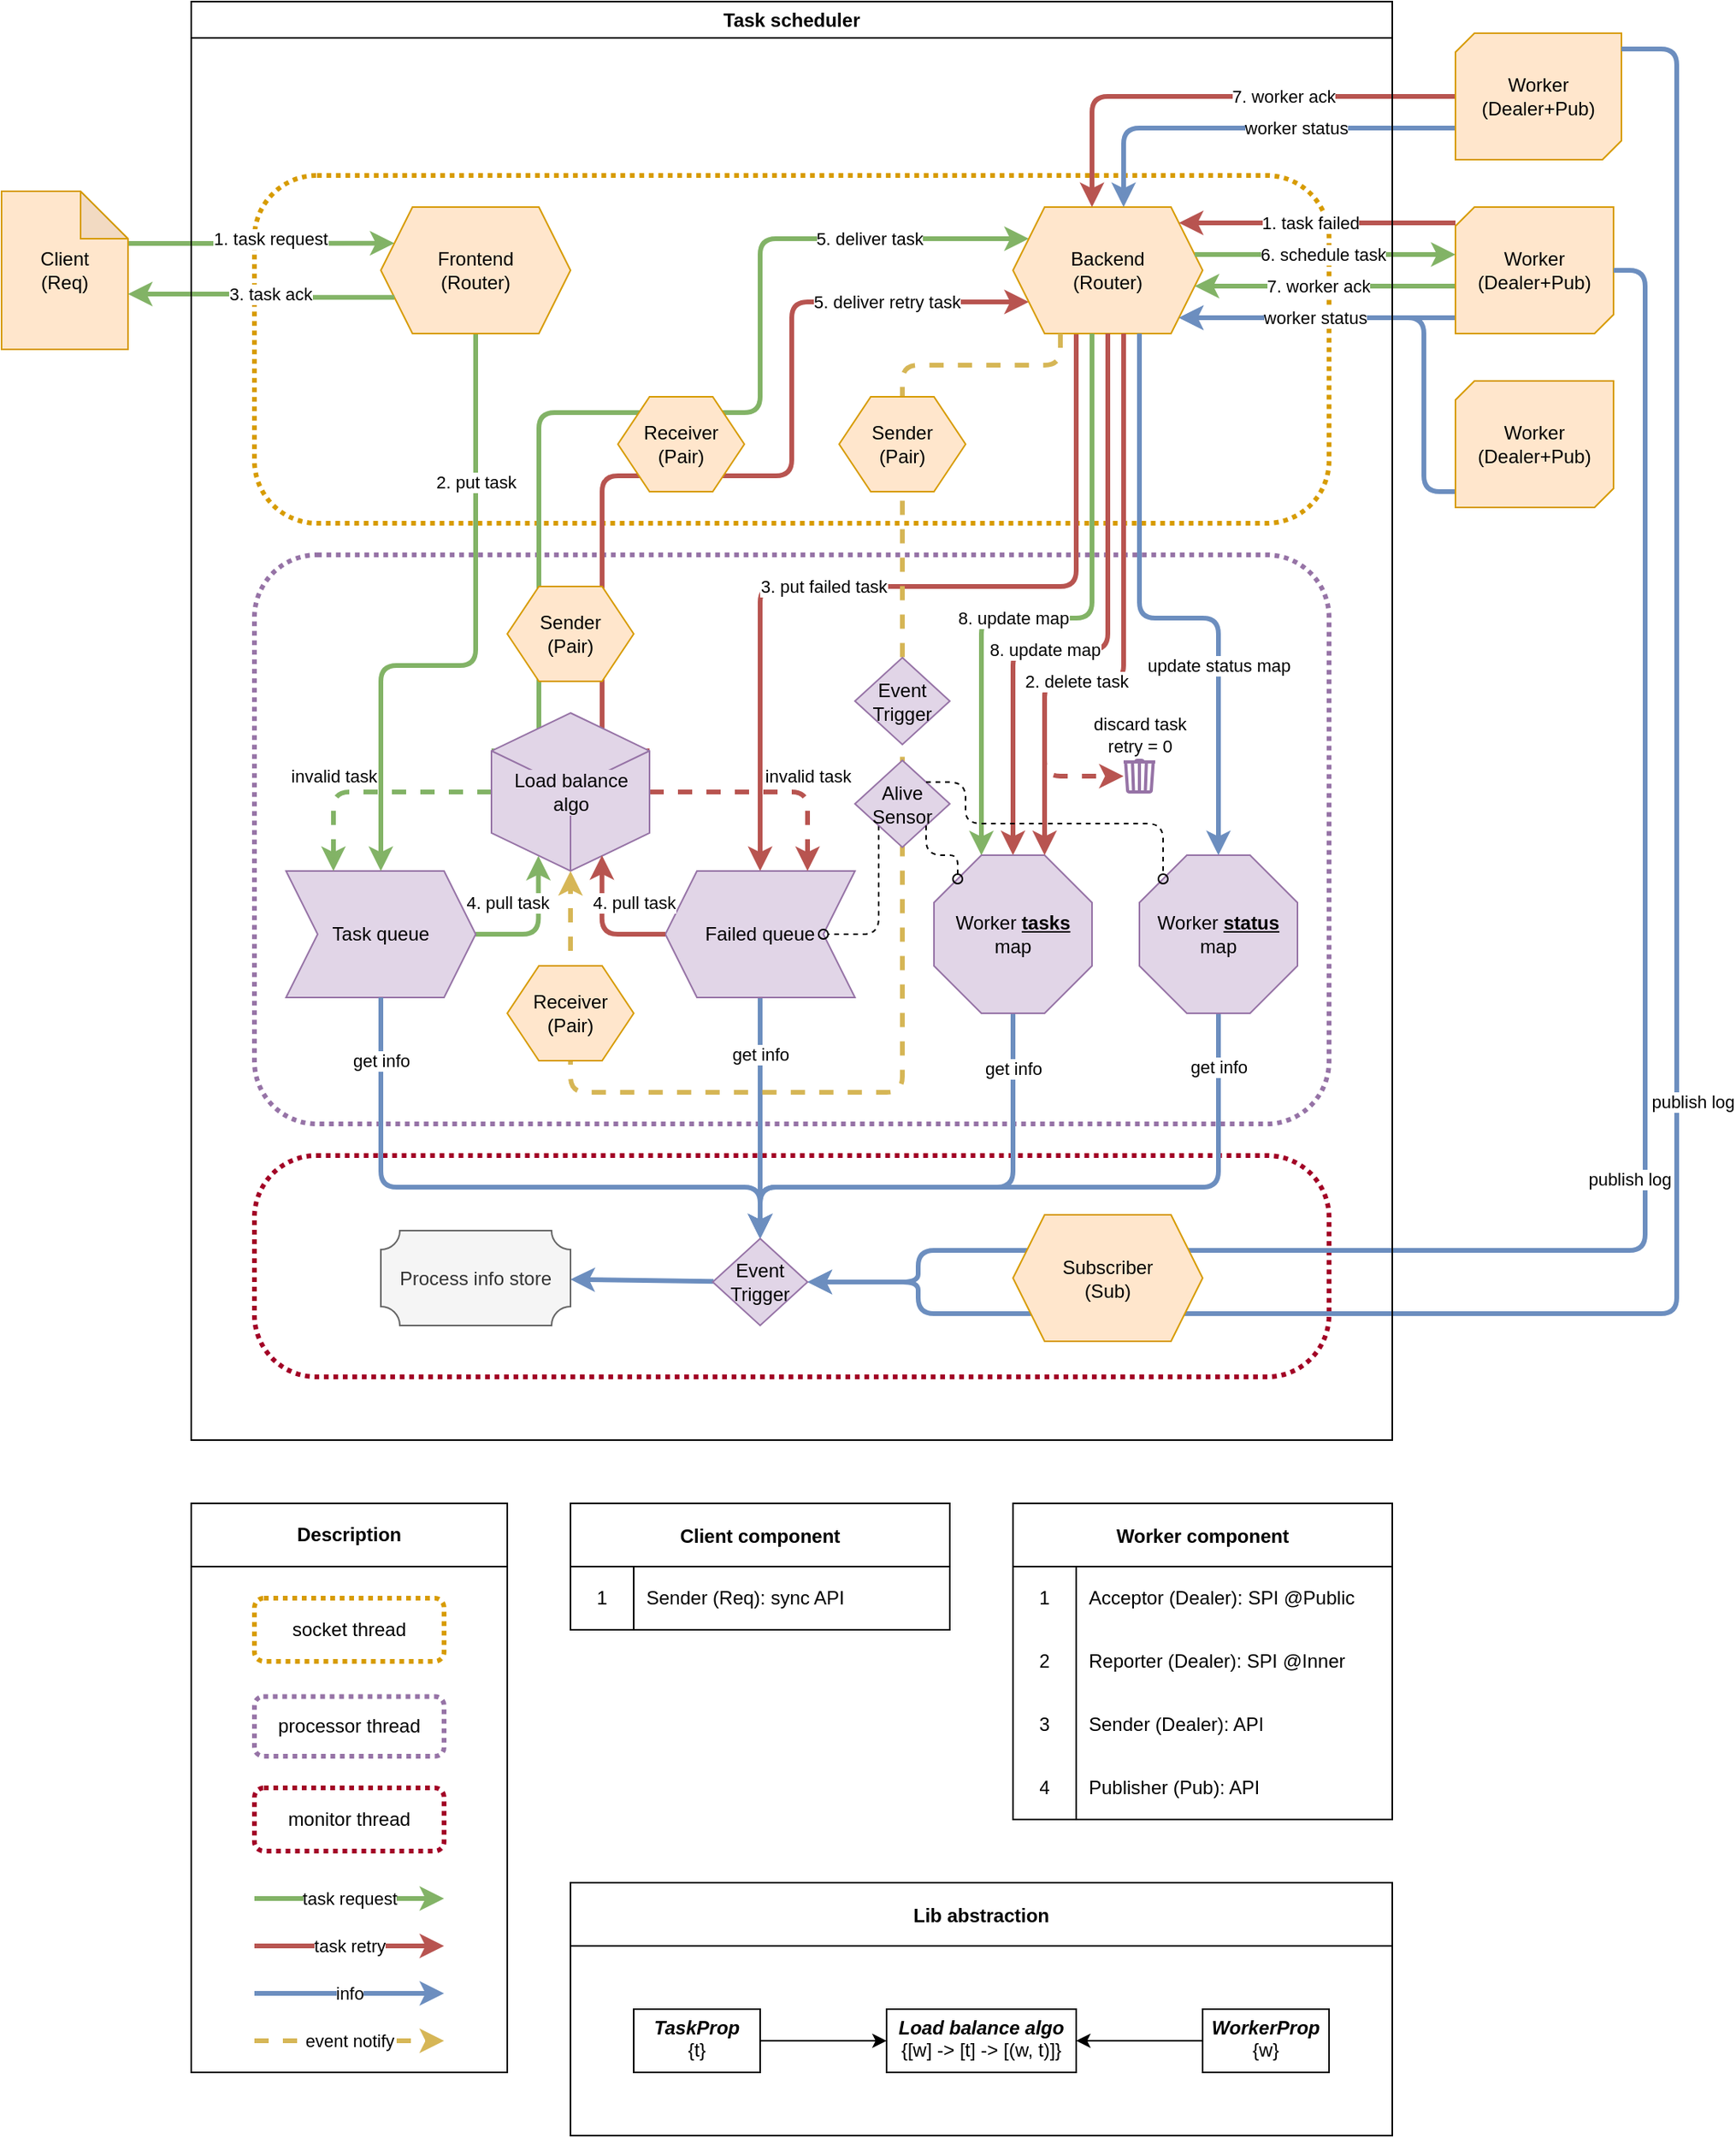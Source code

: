 <mxfile>
    <diagram id="xiL-nLfTT3lPNEiGtB9C" name="Page-1">
        <mxGraphModel dx="1434" dy="1927" grid="1" gridSize="10" guides="1" tooltips="1" connect="1" arrows="1" fold="1" page="1" pageScale="1" pageWidth="850" pageHeight="1100" math="0" shadow="0">
            <root>
                <mxCell id="0"/>
                <mxCell id="1" parent="0"/>
                <mxCell id="66" value="" style="rounded=1;whiteSpace=wrap;html=1;fillColor=none;dashed=1;strokeWidth=3;strokeColor=#9673A6;dashPattern=1 1;arcSize=11;" parent="1" vertex="1">
                    <mxGeometry x="440" y="320" width="680" height="360" as="geometry"/>
                </mxCell>
                <mxCell id="65" value="" style="rounded=1;whiteSpace=wrap;html=1;fillColor=none;dashed=1;strokeWidth=3;strokeColor=#D79B00;dashPattern=1 1;arcSize=18;" parent="1" vertex="1">
                    <mxGeometry x="440" y="80" width="680" height="220" as="geometry"/>
                </mxCell>
                <mxCell id="21" value="5. deliver task" style="edgeStyle=orthogonalEdgeStyle;html=1;fillColor=#d5e8d4;strokeColor=#82b366;strokeWidth=3;exitX=0;exitY=0;exitDx=0;exitDy=24.008;exitPerimeter=0;" parent="1" source="20" target="5" edge="1">
                    <mxGeometry x="0.697" relative="1" as="geometry">
                        <Array as="points">
                            <mxPoint x="620" y="444"/>
                            <mxPoint x="620" y="230"/>
                            <mxPoint x="760" y="230"/>
                            <mxPoint x="760" y="120"/>
                        </Array>
                        <mxPoint as="offset"/>
                        <mxPoint x="620" y="230" as="targetPoint"/>
                    </mxGeometry>
                </mxCell>
                <mxCell id="27" value="5. deliver retry task" style="edgeStyle=orthogonalEdgeStyle;html=1;rounded=1;strokeColor=#b85450;strokeWidth=3;align=center;verticalAlign=middle;fontFamily=Helvetica;fontSize=11;fontColor=default;labelBackgroundColor=default;endArrow=classic;fillColor=#f8cecc;exitX=0;exitY=0;exitDx=100;exitDy=24.008;exitPerimeter=0;" parent="1" source="20" target="5" edge="1">
                    <mxGeometry x="0.692" relative="1" as="geometry">
                        <Array as="points">
                            <mxPoint x="660" y="444"/>
                            <mxPoint x="660" y="270"/>
                            <mxPoint x="780" y="270"/>
                            <mxPoint x="780" y="160"/>
                        </Array>
                        <mxPoint as="offset"/>
                        <mxPoint x="660" y="280" as="targetPoint"/>
                    </mxGeometry>
                </mxCell>
                <mxCell id="90" value="" style="rounded=1;whiteSpace=wrap;html=1;fillColor=none;dashed=1;dashPattern=1 1;strokeWidth=3;strokeColor=#A20025;container=0;arcSize=28;" parent="1" vertex="1">
                    <mxGeometry x="440" y="700" width="680" height="140" as="geometry"/>
                </mxCell>
                <mxCell id="62" value="" style="edgeStyle=orthogonalEdgeStyle;html=1;rounded=1;strokeColor=#6c8ebf;strokeWidth=3;align=center;verticalAlign=middle;fontFamily=Helvetica;fontSize=11;fontColor=default;labelBackgroundColor=default;endArrow=classic;fillColor=#dae8fc;" parent="1" source="61" target="5" edge="1">
                    <mxGeometry x="-0.506" relative="1" as="geometry">
                        <Array as="points">
                            <mxPoint x="1180" y="280"/>
                            <mxPoint x="1180" y="170"/>
                        </Array>
                        <mxPoint as="offset"/>
                    </mxGeometry>
                </mxCell>
                <mxCell id="7" value="1. task request" style="edgeStyle=orthogonalEdgeStyle;html=1;entryX=0;entryY=0.25;entryDx=0;entryDy=0;fillColor=#d5e8d4;strokeColor=#82b366;strokeWidth=3;" parent="1" source="2" target="4" edge="1">
                    <mxGeometry x="0.068" y="3" relative="1" as="geometry">
                        <Array as="points">
                            <mxPoint x="370" y="123"/>
                            <mxPoint x="370" y="123"/>
                        </Array>
                        <mxPoint as="offset"/>
                    </mxGeometry>
                </mxCell>
                <mxCell id="2" value="&lt;div&gt;Client&lt;/div&gt;&lt;div&gt;(&lt;span style=&quot;color: rgb(0, 0, 0); background-color: transparent;&quot;&gt;Req&lt;/span&gt;&lt;span style=&quot;background-color: transparent;&quot;&gt;)&lt;/span&gt;&lt;/div&gt;" style="shape=note;whiteSpace=wrap;html=1;backgroundOutline=1;darkOpacity=0.05;fillColor=#ffe6cc;strokeColor=#d79b00;" parent="1" vertex="1">
                    <mxGeometry x="280" y="90" width="80" height="100" as="geometry"/>
                </mxCell>
                <mxCell id="14" value="4. pull task" style="edgeStyle=orthogonalEdgeStyle;html=1;fillColor=#d5e8d4;strokeColor=#82b366;strokeWidth=3;exitX=1;exitY=0.5;exitDx=0;exitDy=0;entryX=0.297;entryY=0.904;entryDx=0;entryDy=0;entryPerimeter=0;" parent="1" source="3" target="20" edge="1">
                    <mxGeometry x="0.337" y="20" relative="1" as="geometry">
                        <Array as="points">
                            <mxPoint x="620" y="560"/>
                        </Array>
                        <mxPoint as="offset"/>
                    </mxGeometry>
                </mxCell>
                <mxCell id="3" value="Task queue" style="shape=step;perimeter=stepPerimeter;whiteSpace=wrap;html=1;fixedSize=1;fillColor=#e1d5e7;strokeColor=#9673a6;" parent="1" vertex="1">
                    <mxGeometry x="460" y="520" width="120" height="80" as="geometry"/>
                </mxCell>
                <mxCell id="12" value="2. put task" style="edgeStyle=orthogonalEdgeStyle;html=1;exitX=0.5;exitY=1;exitDx=0;exitDy=0;entryX=0.5;entryY=0;entryDx=0;entryDy=0;fillColor=#d5e8d4;strokeColor=#82b366;strokeWidth=3;" parent="1" source="4" target="3" edge="1">
                    <mxGeometry x="-0.529" relative="1" as="geometry">
                        <Array as="points">
                            <mxPoint x="580" y="390"/>
                            <mxPoint x="520" y="390"/>
                        </Array>
                        <mxPoint as="offset"/>
                    </mxGeometry>
                </mxCell>
                <mxCell id="4" value="Frontend&lt;div&gt;(&lt;span style=&quot;color: rgb(0, 0, 0); background-color: transparent;&quot;&gt;Router&lt;/span&gt;&lt;span style=&quot;background-color: transparent;&quot;&gt;)&lt;/span&gt;&lt;/div&gt;" style="shape=hexagon;perimeter=hexagonPerimeter2;whiteSpace=wrap;html=1;fixedSize=1;fillColor=#ffe6cc;strokeColor=#d79b00;" parent="1" vertex="1">
                    <mxGeometry x="520" y="100" width="120" height="80" as="geometry"/>
                </mxCell>
                <mxCell id="25" value="3. put failed task" style="edgeStyle=orthogonalEdgeStyle;html=1;rounded=1;strokeColor=#b85450;strokeWidth=3;align=center;verticalAlign=middle;fontFamily=Helvetica;fontSize=11;fontColor=default;labelBackgroundColor=default;endArrow=classic;fillColor=#f8cecc;" parent="1" source="5" target="8" edge="1">
                    <mxGeometry x="0.185" relative="1" as="geometry">
                        <mxPoint x="830" y="280" as="sourcePoint"/>
                        <mxPoint x="760" y="520" as="targetPoint"/>
                        <Array as="points">
                            <mxPoint x="960" y="340"/>
                            <mxPoint x="760" y="340"/>
                        </Array>
                        <mxPoint as="offset"/>
                    </mxGeometry>
                </mxCell>
                <mxCell id="109" style="edgeStyle=orthogonalEdgeStyle;html=1;rounded=1;strokeColor=#b85450;strokeWidth=3;align=center;verticalAlign=middle;fontFamily=Helvetica;fontSize=11;fontColor=default;labelBackgroundColor=default;endArrow=classic;fillColor=#f8cecc;dashed=1;" parent="1" source="5" target="86" edge="1">
                    <mxGeometry relative="1" as="geometry">
                        <Array as="points">
                            <mxPoint x="990" y="400"/>
                            <mxPoint x="940" y="400"/>
                            <mxPoint x="940" y="460"/>
                            <mxPoint x="1000" y="460"/>
                        </Array>
                    </mxGeometry>
                </mxCell>
                <mxCell id="5" value="Backend&lt;div&gt;(&lt;span style=&quot;color: rgb(0, 0, 0); background-color: transparent;&quot;&gt;Router)&lt;/span&gt;&lt;/div&gt;" style="shape=hexagon;perimeter=hexagonPerimeter2;whiteSpace=wrap;html=1;fixedSize=1;fillColor=#ffe6cc;strokeColor=#d79b00;" parent="1" vertex="1">
                    <mxGeometry x="920" y="100" width="120" height="80" as="geometry"/>
                </mxCell>
                <mxCell id="17" value="7. worker ack" style="edgeStyle=orthogonalEdgeStyle;html=1;fillColor=#d5e8d4;strokeColor=#82b366;strokeWidth=3;" parent="1" source="6" target="5" edge="1">
                    <mxGeometry x="0.053" relative="1" as="geometry">
                        <mxPoint x="1070" y="110" as="targetPoint"/>
                        <Array as="points">
                            <mxPoint x="1170" y="150"/>
                            <mxPoint x="1170" y="150"/>
                        </Array>
                        <mxPoint as="offset"/>
                    </mxGeometry>
                </mxCell>
                <mxCell id="23" value="1. task failed" style="edgeStyle=orthogonalEdgeStyle;html=1;rounded=1;strokeColor=#b85450;strokeWidth=3;align=center;verticalAlign=middle;fontFamily=Helvetica;fontSize=11;fontColor=default;labelBackgroundColor=default;endArrow=classic;fillColor=#f8cecc;" parent="1" source="6" target="5" edge="1">
                    <mxGeometry x="0.053" relative="1" as="geometry">
                        <Array as="points">
                            <mxPoint x="1120" y="110"/>
                            <mxPoint x="1120" y="110"/>
                        </Array>
                        <mxPoint as="offset"/>
                    </mxGeometry>
                </mxCell>
                <mxCell id="54" value="worker status" style="edgeStyle=orthogonalEdgeStyle;html=1;rounded=1;strokeColor=#6c8ebf;strokeWidth=3;align=center;verticalAlign=middle;fontFamily=Helvetica;fontSize=11;fontColor=default;labelBackgroundColor=default;endArrow=classic;fillColor=#dae8fc;" parent="1" source="6" target="5" edge="1">
                    <mxGeometry x="0.017" relative="1" as="geometry">
                        <Array as="points">
                            <mxPoint x="1060" y="170"/>
                            <mxPoint x="1060" y="170"/>
                        </Array>
                        <mxPoint as="offset"/>
                    </mxGeometry>
                </mxCell>
                <mxCell id="6" value="&lt;span style=&quot;color: rgb(0, 0, 0);&quot;&gt;Worker&lt;/span&gt;&lt;div&gt;(&lt;span style=&quot;background-color: transparent; color: rgb(0, 0, 0);&quot;&gt;Dealer+Pub&lt;/span&gt;&lt;span style=&quot;background-color: transparent;&quot;&gt;)&lt;/span&gt;&lt;/div&gt;" style="verticalLabelPosition=middle;verticalAlign=middle;shape=mxgraph.basic.diag_snip_rect;dx=6;whiteSpace=wrap;html=1;horizontal=1;labelPosition=center;align=center;fillColor=#ffe6cc;strokeColor=#d79b00;" parent="1" vertex="1">
                    <mxGeometry x="1200" y="100" width="100" height="80" as="geometry"/>
                </mxCell>
                <mxCell id="39" value="get info" style="edgeStyle=orthogonalEdgeStyle;html=1;rounded=1;strokeColor=#6c8ebf;strokeWidth=3;align=center;verticalAlign=middle;fontFamily=Helvetica;fontSize=11;fontColor=default;labelBackgroundColor=default;endArrow=classic;fillColor=#dae8fc;entryX=0.5;entryY=0;entryDx=0;entryDy=0;" parent="1" source="8" target="110" edge="1">
                    <mxGeometry x="-0.536" relative="1" as="geometry">
                        <Array as="points">
                            <mxPoint x="760" y="730"/>
                            <mxPoint x="760" y="730"/>
                        </Array>
                        <mxPoint as="offset"/>
                        <mxPoint x="760" y="750" as="targetPoint"/>
                    </mxGeometry>
                </mxCell>
                <mxCell id="8" value="Failed queue" style="shape=step;perimeter=stepPerimeter;whiteSpace=wrap;html=1;fixedSize=1;fillColor=#e1d5e7;strokeColor=#9673a6;direction=west;" parent="1" vertex="1">
                    <mxGeometry x="700" y="520" width="120" height="80" as="geometry"/>
                </mxCell>
                <mxCell id="29" value="7. worker ack" style="edgeStyle=orthogonalEdgeStyle;html=1;rounded=1;strokeColor=#b85450;strokeWidth=3;align=center;verticalAlign=middle;fontFamily=Helvetica;fontSize=11;fontColor=default;labelBackgroundColor=default;endArrow=classic;fillColor=#f8cecc;" parent="1" source="10" target="5" edge="1">
                    <mxGeometry x="-0.273" relative="1" as="geometry">
                        <Array as="points">
                            <mxPoint x="970" y="30"/>
                        </Array>
                        <mxPoint as="offset"/>
                    </mxGeometry>
                </mxCell>
                <mxCell id="52" value="worker status" style="edgeStyle=orthogonalEdgeStyle;html=1;rounded=1;strokeColor=#6c8ebf;strokeWidth=3;align=center;verticalAlign=middle;fontFamily=Helvetica;fontSize=11;fontColor=default;labelBackgroundColor=default;endArrow=classic;fillColor=#dae8fc;" parent="1" source="10" target="5" edge="1">
                    <mxGeometry x="-0.219" relative="1" as="geometry">
                        <Array as="points">
                            <mxPoint x="990" y="50"/>
                        </Array>
                        <mxPoint as="offset"/>
                    </mxGeometry>
                </mxCell>
                <mxCell id="10" value="Worker&lt;div&gt;(&lt;span style=&quot;color: rgb(0, 0, 0); background-color: transparent;&quot;&gt;Dealer+Pub&lt;/span&gt;&lt;span style=&quot;background-color: transparent;&quot;&gt;)&lt;/span&gt;&lt;/div&gt;" style="verticalLabelPosition=middle;verticalAlign=middle;shape=mxgraph.basic.diag_snip_rect;dx=6;whiteSpace=wrap;html=1;horizontal=1;labelPosition=center;align=center;fillColor=#ffe6cc;strokeColor=#d79b00;" parent="1" vertex="1">
                    <mxGeometry x="1200" y="-10" width="105" height="80" as="geometry"/>
                </mxCell>
                <mxCell id="13" value="3. task ack" style="edgeStyle=orthogonalEdgeStyle;html=1;exitX=0;exitY=0.75;exitDx=0;exitDy=0;entryX=0;entryY=0;entryDx=80;entryDy=65;entryPerimeter=0;fillColor=#d5e8d4;strokeColor=#82b366;strokeWidth=3;" parent="1" source="4" target="2" edge="1">
                    <mxGeometry x="-0.079" y="-2" relative="1" as="geometry">
                        <mxPoint as="offset"/>
                    </mxGeometry>
                </mxCell>
                <mxCell id="15" value="8. update map" style="edgeStyle=orthogonalEdgeStyle;html=1;fillColor=#d5e8d4;strokeColor=#82b366;strokeWidth=3;entryX=0.297;entryY=0.001;entryDx=0;entryDy=0;entryPerimeter=0;" parent="1" source="5" target="9" edge="1">
                    <mxGeometry x="0.149" relative="1" as="geometry">
                        <Array as="points">
                            <mxPoint x="970" y="360"/>
                            <mxPoint x="900" y="360"/>
                            <mxPoint x="900" y="510"/>
                        </Array>
                        <mxPoint as="offset"/>
                    </mxGeometry>
                </mxCell>
                <mxCell id="16" value="6. schedule task" style="edgeStyle=orthogonalEdgeStyle;html=1;fillColor=#d5e8d4;strokeColor=#82b366;strokeWidth=3;" parent="1" source="5" target="6" edge="1">
                    <mxGeometry x="-0.017" relative="1" as="geometry">
                        <mxPoint x="1100" y="230" as="targetPoint"/>
                        <Array as="points">
                            <mxPoint x="1120" y="130"/>
                            <mxPoint x="1120" y="130"/>
                        </Array>
                        <mxPoint as="offset"/>
                    </mxGeometry>
                </mxCell>
                <mxCell id="63" value="invalid task" style="edgeStyle=orthogonalEdgeStyle;html=1;rounded=1;strokeColor=#82b366;strokeWidth=3;align=center;verticalAlign=middle;fontFamily=Helvetica;fontSize=11;fontColor=default;labelBackgroundColor=default;endArrow=classic;fillColor=#d5e8d4;dashed=1;" parent="1" source="20" target="3" edge="1">
                    <mxGeometry x="0.333" y="-10" relative="1" as="geometry">
                        <Array as="points">
                            <mxPoint x="490" y="470"/>
                        </Array>
                        <mxPoint x="10" y="-10" as="offset"/>
                    </mxGeometry>
                </mxCell>
                <mxCell id="64" value="invalid task" style="edgeStyle=orthogonalEdgeStyle;html=1;rounded=1;strokeColor=#b85450;strokeWidth=3;align=center;verticalAlign=middle;fontFamily=Helvetica;fontSize=11;fontColor=default;labelBackgroundColor=default;endArrow=classic;fillColor=#f8cecc;dashed=1;" parent="1" source="20" target="8" edge="1">
                    <mxGeometry x="0.333" y="-10" relative="1" as="geometry">
                        <Array as="points">
                            <mxPoint x="790" y="470"/>
                        </Array>
                        <mxPoint x="10" y="-10" as="offset"/>
                    </mxGeometry>
                </mxCell>
                <mxCell id="20" value="Load balance&lt;div&gt;algo&lt;/div&gt;" style="html=1;shape=mxgraph.basic.isocube;isoAngle=15;labelBackgroundColor=#E1D5E7;fillColor=#e1d5e7;strokeColor=#9673a6;" parent="1" vertex="1">
                    <mxGeometry x="590" y="420" width="100" height="100" as="geometry"/>
                </mxCell>
                <mxCell id="26" value="4. pull task" style="edgeStyle=orthogonalEdgeStyle;html=1;rounded=1;strokeColor=#b85450;strokeWidth=3;align=center;verticalAlign=middle;fontFamily=Helvetica;fontSize=11;fontColor=default;labelBackgroundColor=default;endArrow=classic;fillColor=#f8cecc;entryX=0.699;entryY=0.901;entryDx=0;entryDy=0;entryPerimeter=0;" parent="1" source="8" target="20" edge="1">
                    <mxGeometry x="-0.555" y="-20" relative="1" as="geometry">
                        <mxPoint x="820" y="630" as="sourcePoint"/>
                        <mxPoint x="660" y="460" as="targetPoint"/>
                        <Array as="points">
                            <mxPoint x="660" y="560"/>
                        </Array>
                        <mxPoint as="offset"/>
                    </mxGeometry>
                </mxCell>
                <mxCell id="30" value="8. update map" style="edgeStyle=orthogonalEdgeStyle;html=1;rounded=1;strokeColor=#b85450;strokeWidth=3;align=center;verticalAlign=middle;fontFamily=Helvetica;fontSize=11;fontColor=default;labelBackgroundColor=default;endArrow=classic;fillColor=#f8cecc;" parent="1" source="5" target="9" edge="1">
                    <mxGeometry x="0.231" relative="1" as="geometry">
                        <mxPoint x="890" y="280" as="sourcePoint"/>
                        <mxPoint x="1150.0" y="490" as="targetPoint"/>
                        <Array as="points">
                            <mxPoint x="980" y="380"/>
                            <mxPoint x="920" y="380"/>
                        </Array>
                        <mxPoint as="offset"/>
                    </mxGeometry>
                </mxCell>
                <mxCell id="32" value="publish log" style="edgeStyle=orthogonalEdgeStyle;html=1;rounded=1;strokeColor=#6c8ebf;strokeWidth=3;align=center;verticalAlign=middle;fontFamily=Helvetica;fontSize=11;fontColor=default;labelBackgroundColor=default;endArrow=classic;fillColor=#dae8fc;entryX=1;entryY=0.5;entryDx=0;entryDy=0;" parent="1" source="6" target="110" edge="1">
                    <mxGeometry y="-10" relative="1" as="geometry">
                        <Array as="points">
                            <mxPoint x="1320" y="140"/>
                            <mxPoint x="1320" y="760"/>
                            <mxPoint x="860" y="760"/>
                            <mxPoint x="860" y="780"/>
                        </Array>
                        <mxPoint as="offset"/>
                        <mxPoint x="845" y="770" as="targetPoint"/>
                    </mxGeometry>
                </mxCell>
                <mxCell id="33" value="publish log" style="edgeStyle=orthogonalEdgeStyle;html=1;rounded=1;strokeColor=#6c8ebf;strokeWidth=3;align=center;verticalAlign=middle;fontFamily=Helvetica;fontSize=11;fontColor=default;labelBackgroundColor=default;endArrow=classic;fillColor=#dae8fc;entryX=1;entryY=0.5;entryDx=0;entryDy=0;" parent="1" source="10" target="110" edge="1">
                    <mxGeometry x="-0.002" y="10" relative="1" as="geometry">
                        <Array as="points">
                            <mxPoint x="1340"/>
                            <mxPoint x="1340" y="800"/>
                            <mxPoint x="860" y="800"/>
                            <mxPoint x="860" y="780"/>
                        </Array>
                        <mxPoint as="offset"/>
                        <mxPoint x="845" y="790" as="targetPoint"/>
                    </mxGeometry>
                </mxCell>
                <mxCell id="37" value="get info" style="edgeStyle=orthogonalEdgeStyle;html=1;rounded=1;strokeColor=#6c8ebf;strokeWidth=3;align=center;verticalAlign=middle;fontFamily=Helvetica;fontSize=11;fontColor=default;labelBackgroundColor=default;endArrow=classic;fillColor=#dae8fc;entryX=0.5;entryY=0;entryDx=0;entryDy=0;" parent="1" source="9" target="110" edge="1">
                    <mxGeometry x="-0.769" relative="1" as="geometry">
                        <Array as="points">
                            <mxPoint x="920" y="720"/>
                            <mxPoint x="760" y="720"/>
                        </Array>
                        <mxPoint as="offset"/>
                        <mxPoint x="800" y="750" as="targetPoint"/>
                    </mxGeometry>
                </mxCell>
                <mxCell id="38" value="get info" style="edgeStyle=orthogonalEdgeStyle;html=1;rounded=1;strokeColor=#6c8ebf;strokeWidth=3;align=center;verticalAlign=middle;fontFamily=Helvetica;fontSize=11;fontColor=default;labelBackgroundColor=default;endArrow=classic;fillColor=#dae8fc;entryX=0.5;entryY=0;entryDx=0;entryDy=0;" parent="1" source="3" target="110" edge="1">
                    <mxGeometry x="-0.795" relative="1" as="geometry">
                        <mxPoint x="760" y="750" as="targetPoint"/>
                        <Array as="points">
                            <mxPoint x="520" y="720"/>
                            <mxPoint x="760" y="720"/>
                        </Array>
                        <mxPoint as="offset"/>
                    </mxGeometry>
                </mxCell>
                <mxCell id="9" value="Worker &lt;b&gt;&lt;u style=&quot;&quot;&gt;tasks&lt;/u&gt;&lt;/b&gt;&lt;br&gt;map" style="whiteSpace=wrap;html=1;shape=mxgraph.basic.octagon2;align=center;verticalAlign=middle;dx=15;fillColor=#e1d5e7;strokeColor=#9673a6;" parent="1" vertex="1">
                    <mxGeometry x="870" y="510" width="100" height="100" as="geometry"/>
                </mxCell>
                <mxCell id="57" value="get info" style="edgeStyle=orthogonalEdgeStyle;html=1;rounded=1;strokeColor=#6c8ebf;strokeWidth=3;align=center;verticalAlign=middle;fontFamily=Helvetica;fontSize=11;fontColor=default;labelBackgroundColor=default;endArrow=classic;fillColor=#dae8fc;entryX=0.5;entryY=0;entryDx=0;entryDy=0;" parent="1" source="55" target="110" edge="1">
                    <mxGeometry x="-0.846" relative="1" as="geometry">
                        <Array as="points">
                            <mxPoint x="1050" y="720"/>
                            <mxPoint x="760" y="720"/>
                        </Array>
                        <mxPoint as="offset"/>
                        <mxPoint x="800" y="750" as="targetPoint"/>
                    </mxGeometry>
                </mxCell>
                <mxCell id="59" value="" style="group" parent="1" vertex="1" connectable="0">
                    <mxGeometry x="640" y="1160" width="520" height="160" as="geometry"/>
                </mxCell>
                <mxCell id="51" value="Lib abstraction" style="swimlane;startSize=40;" parent="59" vertex="1">
                    <mxGeometry width="520" height="160" as="geometry"/>
                </mxCell>
                <mxCell id="49" style="edgeStyle=none;html=1;exitX=1;exitY=0.5;exitDx=0;exitDy=0;entryX=0;entryY=0.5;entryDx=0;entryDy=0;" parent="51" source="46" target="47" edge="1">
                    <mxGeometry relative="1" as="geometry"/>
                </mxCell>
                <mxCell id="46" value="&lt;p style=&quot;margin:5px;&quot;&gt;&lt;b&gt;&lt;i&gt;TaskProp&lt;/i&gt;&lt;/b&gt;&lt;br&gt;{t}&lt;/p&gt;" style="shape=rect;html=1;overflow=fill;whiteSpace=wrap;align=center;" parent="51" vertex="1">
                    <mxGeometry x="40" y="80" width="80" height="40" as="geometry"/>
                </mxCell>
                <mxCell id="47" value="&lt;p style=&quot;margin:5px;&quot;&gt;&lt;b&gt;&lt;i&gt;Load balance algo&lt;/i&gt;&lt;/b&gt;&lt;br&gt;{[w] -&amp;gt; [t] -&amp;gt; [(w, t)]}&lt;/p&gt;" style="shape=rect;html=1;overflow=fill;whiteSpace=wrap;align=center;" parent="51" vertex="1">
                    <mxGeometry x="200" y="80" width="120" height="40" as="geometry"/>
                </mxCell>
                <mxCell id="50" style="edgeStyle=none;html=1;entryX=1;entryY=0.5;entryDx=0;entryDy=0;" parent="51" source="48" target="47" edge="1">
                    <mxGeometry relative="1" as="geometry"/>
                </mxCell>
                <mxCell id="48" value="&lt;p style=&quot;margin:5px;&quot;&gt;&lt;b&gt;&lt;i&gt;WorkerProp&lt;/i&gt;&lt;/b&gt;&lt;br&gt;{w}&lt;/p&gt;" style="shape=rect;html=1;overflow=fill;whiteSpace=wrap;align=center;" parent="51" vertex="1">
                    <mxGeometry x="400" y="80" width="80" height="40" as="geometry"/>
                </mxCell>
                <mxCell id="61" value="&lt;span style=&quot;color: rgb(0, 0, 0);&quot;&gt;Worker&lt;/span&gt;&lt;div&gt;(&lt;span style=&quot;background-color: transparent; color: rgb(0, 0, 0);&quot;&gt;Dealer+Pub&lt;/span&gt;&lt;span style=&quot;background-color: transparent;&quot;&gt;)&lt;/span&gt;&lt;/div&gt;" style="verticalLabelPosition=middle;verticalAlign=middle;shape=mxgraph.basic.diag_snip_rect;dx=6;whiteSpace=wrap;html=1;horizontal=1;labelPosition=center;align=center;fillColor=#ffe6cc;strokeColor=#d79b00;" parent="1" vertex="1">
                    <mxGeometry x="1200" y="210" width="100" height="80" as="geometry"/>
                </mxCell>
                <mxCell id="97" style="edgeStyle=orthogonalEdgeStyle;html=1;rounded=1;dashed=1;strokeColor=#d6b656;strokeWidth=3;align=center;verticalAlign=middle;fontFamily=Helvetica;fontSize=11;fontColor=default;labelBackgroundColor=default;endArrow=classic;flowAnimation=0;fillColor=#fff2cc;entryX=0.5;entryY=1;entryDx=0;entryDy=0;entryPerimeter=0;" parent="1" source="5" target="20" edge="1">
                    <mxGeometry relative="1" as="geometry">
                        <Array as="points">
                            <mxPoint x="950" y="200"/>
                            <mxPoint x="850" y="200"/>
                            <mxPoint x="850" y="660"/>
                            <mxPoint x="640" y="660"/>
                        </Array>
                    </mxGeometry>
                </mxCell>
                <mxCell id="55" value="Worker &lt;b&gt;&lt;u&gt;status&lt;/u&gt;&lt;/b&gt;&lt;br&gt;map" style="whiteSpace=wrap;html=1;shape=mxgraph.basic.octagon2;align=center;verticalAlign=middle;dx=15;fillColor=#e1d5e7;strokeColor=#9673a6;" parent="1" vertex="1">
                    <mxGeometry x="1000" y="510" width="100" height="100" as="geometry"/>
                </mxCell>
                <mxCell id="82" value="Sender&lt;br&gt;&lt;div&gt;(Pair&lt;span style=&quot;color: rgb(0, 0, 0); background-color: transparent;&quot;&gt;)&lt;/span&gt;&lt;/div&gt;" style="shape=hexagon;perimeter=hexagonPerimeter2;whiteSpace=wrap;html=1;fixedSize=1;fillColor=#ffe6cc;strokeColor=#d79b00;" parent="1" vertex="1">
                    <mxGeometry x="600" y="340" width="80" height="60" as="geometry"/>
                </mxCell>
                <mxCell id="83" value="Subscriber&lt;br&gt;&lt;div&gt;(Sub&lt;span style=&quot;color: rgb(0, 0, 0); background-color: transparent;&quot;&gt;)&lt;/span&gt;&lt;/div&gt;" style="shape=hexagon;perimeter=hexagonPerimeter2;whiteSpace=wrap;html=1;fixedSize=1;fillColor=#ffe6cc;strokeColor=#d79b00;" parent="1" vertex="1">
                    <mxGeometry x="920" y="737.5" width="120" height="80" as="geometry"/>
                </mxCell>
                <mxCell id="86" value="&lt;span style=&quot;color: rgb(0, 0, 0); font-size: 11px;&quot;&gt;discard task&lt;/span&gt;&lt;div style=&quot;font-size: 11px;&quot;&gt;retry = 0&lt;/div&gt;" style="html=1;verticalLabelPosition=top;align=center;labelBackgroundColor=#ffffff;verticalAlign=bottom;strokeWidth=2;strokeColor=#9673A6;shadow=0;dashed=0;shape=mxgraph.ios7.icons.trashcan;labelPosition=center;" parent="1" vertex="1">
                    <mxGeometry x="990" y="450" width="20" height="20" as="geometry"/>
                </mxCell>
                <mxCell id="56" value="update status map" style="edgeStyle=orthogonalEdgeStyle;html=1;entryX=0.5;entryY=0;entryDx=0;entryDy=0;entryPerimeter=0;rounded=1;strokeColor=#6c8ebf;strokeWidth=3;align=center;verticalAlign=middle;fontFamily=Helvetica;fontSize=11;fontColor=default;labelBackgroundColor=default;endArrow=classic;fillColor=#dae8fc;" parent="1" source="5" target="55" edge="1">
                    <mxGeometry x="0.368" relative="1" as="geometry">
                        <Array as="points">
                            <mxPoint x="1000" y="360"/>
                            <mxPoint x="1050" y="360"/>
                        </Array>
                        <mxPoint as="offset"/>
                    </mxGeometry>
                </mxCell>
                <mxCell id="34" value="Task scheduler" style="swimlane;whiteSpace=wrap;html=1;container=0;movable=0;resizable=0;rotatable=0;deletable=0;editable=0;locked=1;connectable=0;" parent="1" vertex="1">
                    <mxGeometry x="400" y="-30" width="760" height="910" as="geometry">
                        <mxRectangle x="440" y="160" width="120" height="30" as="alternateBounds"/>
                    </mxGeometry>
                </mxCell>
                <mxCell id="74" value="Receiver&lt;br&gt;&lt;div&gt;(Pair&lt;span style=&quot;color: rgb(0, 0, 0); background-color: transparent;&quot;&gt;)&lt;/span&gt;&lt;/div&gt;" style="shape=hexagon;perimeter=hexagonPerimeter2;whiteSpace=wrap;html=1;fixedSize=1;fillColor=#ffe6cc;strokeColor=#d79b00;" parent="1" vertex="1">
                    <mxGeometry x="670" y="220" width="80" height="60" as="geometry"/>
                </mxCell>
                <mxCell id="92" value="Sender&lt;br&gt;&lt;div&gt;(Pair&lt;span style=&quot;color: rgb(0, 0, 0); background-color: transparent;&quot;&gt;)&lt;/span&gt;&lt;/div&gt;" style="shape=hexagon;perimeter=hexagonPerimeter2;whiteSpace=wrap;html=1;fixedSize=1;fillColor=#ffe6cc;strokeColor=#d79b00;" parent="1" vertex="1">
                    <mxGeometry x="810" y="220" width="80" height="60" as="geometry"/>
                </mxCell>
                <mxCell id="91" value="Receiver&lt;br&gt;&lt;div&gt;(Pair&lt;span style=&quot;color: rgb(0, 0, 0); background-color: transparent;&quot;&gt;)&lt;/span&gt;&lt;/div&gt;" style="shape=hexagon;perimeter=hexagonPerimeter2;whiteSpace=wrap;html=1;fixedSize=1;fillColor=#ffe6cc;strokeColor=#d79b00;" parent="1" vertex="1">
                    <mxGeometry x="600" y="580" width="80" height="60" as="geometry"/>
                </mxCell>
                <mxCell id="100" value="&lt;div&gt;Event&lt;/div&gt;Trigger" style="rhombus;whiteSpace=wrap;html=1;strokeColor=#9673a6;align=center;verticalAlign=middle;fontFamily=Helvetica;fontSize=12;fontColor=default;fillColor=#e1d5e7;" parent="1" vertex="1">
                    <mxGeometry x="820" y="385" width="60" height="55" as="geometry"/>
                </mxCell>
                <mxCell id="106" style="edgeStyle=orthogonalEdgeStyle;html=1;exitX=0;exitY=1;exitDx=0;exitDy=0;entryX=0;entryY=0.5;entryDx=0;entryDy=0;dashed=1;rounded=1;strokeColor=default;align=center;verticalAlign=middle;fontFamily=Helvetica;fontSize=11;fontColor=default;labelBackgroundColor=default;endArrow=oval;endFill=0;" parent="1" source="102" target="8" edge="1">
                    <mxGeometry relative="1" as="geometry">
                        <Array as="points">
                            <mxPoint x="835" y="560"/>
                        </Array>
                    </mxGeometry>
                </mxCell>
                <mxCell id="102" value="&lt;div&gt;Alive&lt;/div&gt;Sensor" style="rhombus;whiteSpace=wrap;html=1;strokeColor=#9673a6;align=center;verticalAlign=middle;fontFamily=Helvetica;fontSize=12;fontColor=default;fillColor=#e1d5e7;" parent="1" vertex="1">
                    <mxGeometry x="820" y="450" width="60" height="55" as="geometry"/>
                </mxCell>
                <mxCell id="105" style="edgeStyle=orthogonalEdgeStyle;html=1;entryX=0;entryY=0;entryDx=15;entryDy=15;entryPerimeter=0;dashed=1;exitX=1;exitY=1;exitDx=0;exitDy=0;rounded=1;strokeColor=default;align=center;verticalAlign=middle;fontFamily=Helvetica;fontSize=11;fontColor=default;labelBackgroundColor=default;endArrow=oval;endFill=0;" parent="1" source="102" target="9" edge="1">
                    <mxGeometry relative="1" as="geometry">
                        <Array as="points">
                            <mxPoint x="865" y="510"/>
                            <mxPoint x="885" y="510"/>
                        </Array>
                    </mxGeometry>
                </mxCell>
                <mxCell id="107" style="edgeStyle=orthogonalEdgeStyle;html=1;entryX=0;entryY=0;entryDx=15;entryDy=15;entryPerimeter=0;dashed=1;endArrow=oval;endFill=0;exitX=1;exitY=0;exitDx=0;exitDy=0;" parent="1" source="102" target="55" edge="1">
                    <mxGeometry relative="1" as="geometry">
                        <mxPoint x="870" y="490" as="sourcePoint"/>
                        <Array as="points">
                            <mxPoint x="890" y="464"/>
                            <mxPoint x="890" y="490"/>
                            <mxPoint x="1015" y="490"/>
                        </Array>
                    </mxGeometry>
                </mxCell>
                <mxCell id="24" value="2. delete task" style="edgeStyle=orthogonalEdgeStyle;html=1;rounded=1;strokeColor=#b85450;strokeWidth=3;align=center;verticalAlign=middle;fontFamily=Helvetica;fontSize=11;fontColor=default;labelBackgroundColor=default;endArrow=classic;fillColor=#f8cecc;entryX=0.696;entryY=0;entryDx=0;entryDy=0;entryPerimeter=0;" parent="1" source="5" target="9" edge="1">
                    <mxGeometry x="0.314" relative="1" as="geometry">
                        <mxPoint x="880.004" y="280" as="sourcePoint"/>
                        <mxPoint x="1184.97" y="505" as="targetPoint"/>
                        <Array as="points">
                            <mxPoint x="990" y="400"/>
                            <mxPoint x="940" y="400"/>
                            <mxPoint x="940" y="510"/>
                        </Array>
                        <mxPoint as="offset"/>
                    </mxGeometry>
                </mxCell>
                <mxCell id="112" style="edgeStyle=none;html=1;rounded=1;strokeColor=#6c8ebf;strokeWidth=3;align=center;verticalAlign=middle;fontFamily=Helvetica;fontSize=11;fontColor=default;labelBackgroundColor=default;endArrow=classic;fillColor=#dae8fc;" parent="1" source="110" target="111" edge="1">
                    <mxGeometry relative="1" as="geometry"/>
                </mxCell>
                <mxCell id="110" value="&lt;div&gt;Event&lt;/div&gt;Trigger" style="rhombus;whiteSpace=wrap;html=1;strokeColor=#9673a6;align=center;verticalAlign=middle;fontFamily=Helvetica;fontSize=12;fontColor=default;fillColor=#e1d5e7;" parent="1" vertex="1">
                    <mxGeometry x="730" y="752.5" width="60" height="55" as="geometry"/>
                </mxCell>
                <mxCell id="111" value="Process info store" style="verticalLabelPosition=middle;verticalAlign=middle;html=1;shape=mxgraph.basic.plaque;dx=6;whiteSpace=wrap;labelPosition=center;align=center;fillColor=#f5f5f5;fontColor=#333333;strokeColor=#666666;" parent="1" vertex="1">
                    <mxGeometry x="520" y="747.5" width="120" height="60" as="geometry"/>
                </mxCell>
                <mxCell id="113" value="Worker component" style="shape=table;startSize=40;container=1;collapsible=0;childLayout=tableLayout;fixedRows=1;rowLines=0;fontStyle=1;strokeColor=default;fontSize=12;" parent="1" vertex="1">
                    <mxGeometry x="920" y="920" width="240" height="200" as="geometry"/>
                </mxCell>
                <mxCell id="114" value="" style="shape=tableRow;horizontal=0;startSize=0;swimlaneHead=0;swimlaneBody=0;top=0;left=0;bottom=0;right=0;collapsible=0;dropTarget=0;fillColor=none;points=[[0,0.5],[1,0.5]];portConstraint=eastwest;strokeColor=inherit;fontSize=16;" parent="113" vertex="1">
                    <mxGeometry y="40" width="240" height="40" as="geometry"/>
                </mxCell>
                <mxCell id="115" value="1" style="shape=partialRectangle;html=1;whiteSpace=wrap;connectable=0;fillColor=none;top=0;left=0;bottom=0;right=0;overflow=hidden;pointerEvents=1;strokeColor=inherit;fontSize=12;" parent="114" vertex="1">
                    <mxGeometry width="40" height="40" as="geometry">
                        <mxRectangle width="40" height="40" as="alternateBounds"/>
                    </mxGeometry>
                </mxCell>
                <mxCell id="116" value="Acceptor (Dealer): SPI @Public" style="shape=partialRectangle;html=1;whiteSpace=wrap;connectable=0;fillColor=none;top=0;left=0;bottom=0;right=0;align=left;spacingLeft=6;overflow=hidden;strokeColor=inherit;fontSize=12;" parent="114" vertex="1">
                    <mxGeometry x="40" width="200" height="40" as="geometry">
                        <mxRectangle width="200" height="40" as="alternateBounds"/>
                    </mxGeometry>
                </mxCell>
                <mxCell id="126" style="shape=tableRow;horizontal=0;startSize=0;swimlaneHead=0;swimlaneBody=0;top=0;left=0;bottom=0;right=0;collapsible=0;dropTarget=0;fillColor=none;points=[[0,0.5],[1,0.5]];portConstraint=eastwest;strokeColor=inherit;fontSize=16;" parent="113" vertex="1">
                    <mxGeometry y="80" width="240" height="40" as="geometry"/>
                </mxCell>
                <mxCell id="127" value="2" style="shape=partialRectangle;html=1;whiteSpace=wrap;connectable=0;fillColor=none;top=0;left=0;bottom=0;right=0;overflow=hidden;pointerEvents=1;strokeColor=inherit;fontSize=12;" parent="126" vertex="1">
                    <mxGeometry width="40" height="40" as="geometry">
                        <mxRectangle width="40" height="40" as="alternateBounds"/>
                    </mxGeometry>
                </mxCell>
                <mxCell id="128" value="&lt;span style=&quot;color: rgb(0, 0, 0);&quot;&gt;Reporter (Dealer): SPI @Inner&lt;/span&gt;" style="shape=partialRectangle;html=1;whiteSpace=wrap;connectable=0;fillColor=none;top=0;left=0;bottom=0;right=0;align=left;spacingLeft=6;overflow=hidden;strokeColor=inherit;fontSize=12;" parent="126" vertex="1">
                    <mxGeometry x="40" width="200" height="40" as="geometry">
                        <mxRectangle width="200" height="40" as="alternateBounds"/>
                    </mxGeometry>
                </mxCell>
                <mxCell id="117" value="" style="shape=tableRow;horizontal=0;startSize=0;swimlaneHead=0;swimlaneBody=0;top=0;left=0;bottom=0;right=0;collapsible=0;dropTarget=0;fillColor=none;points=[[0,0.5],[1,0.5]];portConstraint=eastwest;strokeColor=inherit;fontSize=16;" parent="113" vertex="1">
                    <mxGeometry y="120" width="240" height="40" as="geometry"/>
                </mxCell>
                <mxCell id="118" value="3" style="shape=partialRectangle;html=1;whiteSpace=wrap;connectable=0;fillColor=none;top=0;left=0;bottom=0;right=0;overflow=hidden;strokeColor=inherit;fontSize=12;" parent="117" vertex="1">
                    <mxGeometry width="40" height="40" as="geometry">
                        <mxRectangle width="40" height="40" as="alternateBounds"/>
                    </mxGeometry>
                </mxCell>
                <mxCell id="119" value="&lt;span style=&quot;color: rgb(0, 0, 0);&quot;&gt;Sender (Dealer): API&lt;/span&gt;" style="shape=partialRectangle;html=1;whiteSpace=wrap;connectable=0;fillColor=none;top=0;left=0;bottom=0;right=0;align=left;spacingLeft=6;overflow=hidden;strokeColor=inherit;fontSize=12;" parent="117" vertex="1">
                    <mxGeometry x="40" width="200" height="40" as="geometry">
                        <mxRectangle width="200" height="40" as="alternateBounds"/>
                    </mxGeometry>
                </mxCell>
                <mxCell id="137" style="shape=tableRow;horizontal=0;startSize=0;swimlaneHead=0;swimlaneBody=0;top=0;left=0;bottom=0;right=0;collapsible=0;dropTarget=0;fillColor=none;points=[[0,0.5],[1,0.5]];portConstraint=eastwest;strokeColor=inherit;fontSize=16;" parent="113" vertex="1">
                    <mxGeometry y="160" width="240" height="40" as="geometry"/>
                </mxCell>
                <mxCell id="138" value="4" style="shape=partialRectangle;html=1;whiteSpace=wrap;connectable=0;fillColor=none;top=0;left=0;bottom=0;right=0;overflow=hidden;strokeColor=inherit;fontSize=12;" parent="137" vertex="1">
                    <mxGeometry width="40" height="40" as="geometry">
                        <mxRectangle width="40" height="40" as="alternateBounds"/>
                    </mxGeometry>
                </mxCell>
                <mxCell id="139" value="&lt;span style=&quot;color: rgb(0, 0, 0);&quot;&gt;Publisher (Pub): API&lt;/span&gt;" style="shape=partialRectangle;html=1;whiteSpace=wrap;connectable=0;fillColor=none;top=0;left=0;bottom=0;right=0;align=left;spacingLeft=6;overflow=hidden;strokeColor=inherit;fontSize=12;" parent="137" vertex="1">
                    <mxGeometry x="40" width="200" height="40" as="geometry">
                        <mxRectangle width="200" height="40" as="alternateBounds"/>
                    </mxGeometry>
                </mxCell>
                <mxCell id="69" value="Description" style="swimlane;whiteSpace=wrap;html=1;container=0;startSize=40;" parent="1" vertex="1">
                    <mxGeometry x="400" y="920" width="200" height="360" as="geometry"/>
                </mxCell>
                <mxCell id="67" value="socket thread" style="rounded=1;whiteSpace=wrap;html=1;fillColor=none;dashed=1;dashPattern=1 1;strokeWidth=3;strokeColor=#D79B00;container=0;" parent="69" vertex="1">
                    <mxGeometry x="40" y="60" width="120" height="40" as="geometry"/>
                </mxCell>
                <mxCell id="68" value="processor thread" style="rounded=1;whiteSpace=wrap;html=1;fillColor=none;dashed=1;dashPattern=1 1;strokeWidth=3;strokeColor=#9673A6;container=0;" parent="69" vertex="1">
                    <mxGeometry x="40" y="122.23" width="120" height="37.77" as="geometry"/>
                </mxCell>
                <mxCell id="88" value="monitor thread" style="rounded=1;whiteSpace=wrap;html=1;fillColor=none;dashed=1;dashPattern=1 1;strokeWidth=3;strokeColor=#A20025;container=0;" parent="69" vertex="1">
                    <mxGeometry x="40" y="180" width="120" height="40" as="geometry"/>
                </mxCell>
                <mxCell id="43" value="task request" style="html=1;rounded=1;strokeColor=#82b366;strokeWidth=3;align=center;verticalAlign=middle;fontFamily=Helvetica;fontSize=11;fontColor=default;labelBackgroundColor=default;endArrow=classic;fillColor=#d5e8d4;" parent="69" edge="1">
                    <mxGeometry relative="1" as="geometry">
                        <mxPoint x="40" y="250.004" as="sourcePoint"/>
                        <mxPoint x="160" y="250.004" as="targetPoint"/>
                    </mxGeometry>
                </mxCell>
                <mxCell id="44" value="task retry" style="html=1;rounded=1;strokeColor=#b85450;strokeWidth=3;align=center;verticalAlign=middle;fontFamily=Helvetica;fontSize=11;fontColor=default;labelBackgroundColor=default;endArrow=classic;fillColor=#f8cecc;" parent="69" edge="1">
                    <mxGeometry relative="1" as="geometry">
                        <mxPoint x="40" y="279.999" as="sourcePoint"/>
                        <mxPoint x="160" y="279.999" as="targetPoint"/>
                        <mxPoint as="offset"/>
                    </mxGeometry>
                </mxCell>
                <mxCell id="45" value="info" style="html=1;rounded=1;strokeColor=#6c8ebf;strokeWidth=3;align=center;verticalAlign=middle;fontFamily=Helvetica;fontSize=11;fontColor=default;labelBackgroundColor=default;endArrow=classic;fillColor=#dae8fc;" parent="69" edge="1">
                    <mxGeometry relative="1" as="geometry">
                        <mxPoint x="40" y="310.003" as="sourcePoint"/>
                        <mxPoint x="160" y="310.003" as="targetPoint"/>
                    </mxGeometry>
                </mxCell>
                <mxCell id="60" value="event notify" style="html=1;rounded=1;strokeColor=#d6b656;strokeWidth=3;align=center;verticalAlign=middle;fontFamily=Helvetica;fontSize=11;fontColor=default;labelBackgroundColor=default;endArrow=classic;fillColor=#fff2cc;dashed=1;flowAnimation=0;" parent="69" edge="1">
                    <mxGeometry relative="1" as="geometry">
                        <mxPoint x="40" y="339.998" as="sourcePoint"/>
                        <mxPoint x="160" y="339.998" as="targetPoint"/>
                    </mxGeometry>
                </mxCell>
                <mxCell id="130" value="Client component" style="shape=table;startSize=40;container=1;collapsible=0;childLayout=tableLayout;fixedRows=1;rowLines=0;fontStyle=1;strokeColor=default;fontSize=12;" parent="1" vertex="1">
                    <mxGeometry x="640" y="920" width="240" height="80" as="geometry"/>
                </mxCell>
                <mxCell id="134" style="shape=tableRow;horizontal=0;startSize=0;swimlaneHead=0;swimlaneBody=0;top=0;left=0;bottom=0;right=0;collapsible=0;dropTarget=0;fillColor=none;points=[[0,0.5],[1,0.5]];portConstraint=eastwest;strokeColor=inherit;fontSize=16;" parent="130" vertex="1">
                    <mxGeometry y="40" width="240" height="40" as="geometry"/>
                </mxCell>
                <mxCell id="135" value="1" style="shape=partialRectangle;html=1;whiteSpace=wrap;connectable=0;fillColor=none;top=0;left=0;bottom=0;right=0;overflow=hidden;pointerEvents=1;strokeColor=inherit;fontSize=12;" parent="134" vertex="1">
                    <mxGeometry width="40" height="40" as="geometry">
                        <mxRectangle width="40" height="40" as="alternateBounds"/>
                    </mxGeometry>
                </mxCell>
                <mxCell id="136" value="Sender (Req): sync API" style="shape=partialRectangle;html=1;whiteSpace=wrap;connectable=0;fillColor=none;top=0;left=0;bottom=0;right=0;align=left;spacingLeft=6;overflow=hidden;strokeColor=inherit;fontSize=12;" parent="134" vertex="1">
                    <mxGeometry x="40" width="200" height="40" as="geometry">
                        <mxRectangle width="200" height="40" as="alternateBounds"/>
                    </mxGeometry>
                </mxCell>
            </root>
        </mxGraphModel>
    </diagram>
</mxfile>